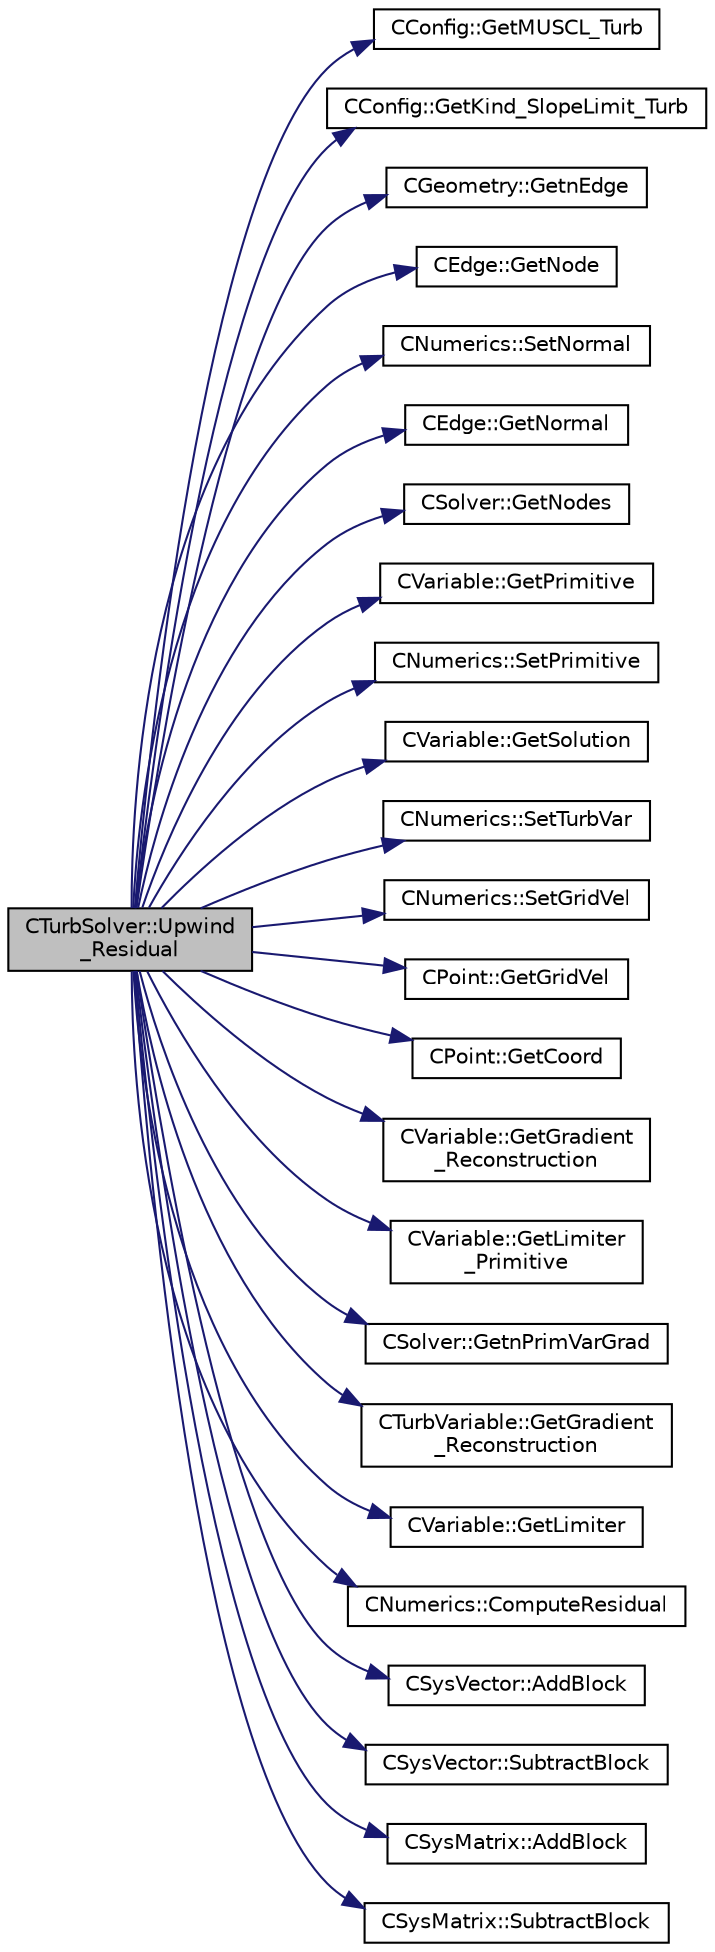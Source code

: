digraph "CTurbSolver::Upwind_Residual"
{
  edge [fontname="Helvetica",fontsize="10",labelfontname="Helvetica",labelfontsize="10"];
  node [fontname="Helvetica",fontsize="10",shape=record];
  rankdir="LR";
  Node370 [label="CTurbSolver::Upwind\l_Residual",height=0.2,width=0.4,color="black", fillcolor="grey75", style="filled", fontcolor="black"];
  Node370 -> Node371 [color="midnightblue",fontsize="10",style="solid",fontname="Helvetica"];
  Node371 [label="CConfig::GetMUSCL_Turb",height=0.2,width=0.4,color="black", fillcolor="white", style="filled",URL="$class_c_config.html#a5ae4532739df40f6990d3a47bf0354b1",tooltip="Get if the upwind scheme used MUSCL or not. "];
  Node370 -> Node372 [color="midnightblue",fontsize="10",style="solid",fontname="Helvetica"];
  Node372 [label="CConfig::GetKind_SlopeLimit_Turb",height=0.2,width=0.4,color="black", fillcolor="white", style="filled",URL="$class_c_config.html#adb6cca30109a0f88831a803bc1f7415b",tooltip="Get the method for limiting the spatial gradients. "];
  Node370 -> Node373 [color="midnightblue",fontsize="10",style="solid",fontname="Helvetica"];
  Node373 [label="CGeometry::GetnEdge",height=0.2,width=0.4,color="black", fillcolor="white", style="filled",URL="$class_c_geometry.html#a7d6e1e1d1e46da8f55ecbe1a9380530a",tooltip="Get number of edges. "];
  Node370 -> Node374 [color="midnightblue",fontsize="10",style="solid",fontname="Helvetica"];
  Node374 [label="CEdge::GetNode",height=0.2,width=0.4,color="black", fillcolor="white", style="filled",URL="$class_c_edge.html#aee33b61d646e3fe59a4e23284ab1bf33",tooltip="Get the nodes of the edge. "];
  Node370 -> Node375 [color="midnightblue",fontsize="10",style="solid",fontname="Helvetica"];
  Node375 [label="CNumerics::SetNormal",height=0.2,width=0.4,color="black", fillcolor="white", style="filled",URL="$class_c_numerics.html#a41903d97957f351cd9ee63ca404985b1",tooltip="Set the value of the normal vector to the face between two points. "];
  Node370 -> Node376 [color="midnightblue",fontsize="10",style="solid",fontname="Helvetica"];
  Node376 [label="CEdge::GetNormal",height=0.2,width=0.4,color="black", fillcolor="white", style="filled",URL="$class_c_edge.html#ada210a6f0643f444e7e491fc4ed9e662",tooltip="Copy the the normal vector of a face. "];
  Node370 -> Node377 [color="midnightblue",fontsize="10",style="solid",fontname="Helvetica"];
  Node377 [label="CSolver::GetNodes",height=0.2,width=0.4,color="black", fillcolor="white", style="filled",URL="$class_c_solver.html#af3198e52a2ea377bb765647b5e697197",tooltip="Allow outside access to the nodes of the solver, containing conservatives, primitives, etc. "];
  Node370 -> Node378 [color="midnightblue",fontsize="10",style="solid",fontname="Helvetica"];
  Node378 [label="CVariable::GetPrimitive",height=0.2,width=0.4,color="black", fillcolor="white", style="filled",URL="$class_c_variable.html#abe38982ec51efc8391ef27fc434f37ad",tooltip="A virtual member. "];
  Node370 -> Node379 [color="midnightblue",fontsize="10",style="solid",fontname="Helvetica"];
  Node379 [label="CNumerics::SetPrimitive",height=0.2,width=0.4,color="black", fillcolor="white", style="filled",URL="$class_c_numerics.html#af72b17d397adf09beed2e99e2daf895c",tooltip="Set the value of the primitive variables. "];
  Node370 -> Node380 [color="midnightblue",fontsize="10",style="solid",fontname="Helvetica"];
  Node380 [label="CVariable::GetSolution",height=0.2,width=0.4,color="black", fillcolor="white", style="filled",URL="$class_c_variable.html#a261483e39c23c1de7cb9aea7e917c121",tooltip="Get the solution. "];
  Node370 -> Node381 [color="midnightblue",fontsize="10",style="solid",fontname="Helvetica"];
  Node381 [label="CNumerics::SetTurbVar",height=0.2,width=0.4,color="black", fillcolor="white", style="filled",URL="$class_c_numerics.html#a694708b330c1e25e59f3b3ee8be64fbb",tooltip="Set the value of the turbulent variable. "];
  Node370 -> Node382 [color="midnightblue",fontsize="10",style="solid",fontname="Helvetica"];
  Node382 [label="CNumerics::SetGridVel",height=0.2,width=0.4,color="black", fillcolor="white", style="filled",URL="$class_c_numerics.html#ae15b9e4ad2008444365109c434e24207",tooltip="Set the velocity of the computational grid. "];
  Node370 -> Node383 [color="midnightblue",fontsize="10",style="solid",fontname="Helvetica"];
  Node383 [label="CPoint::GetGridVel",height=0.2,width=0.4,color="black", fillcolor="white", style="filled",URL="$class_c_point.html#a62ec636f4a05ac578b582a053e8553f9",tooltip="Get the value of the grid velocity at the point. "];
  Node370 -> Node384 [color="midnightblue",fontsize="10",style="solid",fontname="Helvetica"];
  Node384 [label="CPoint::GetCoord",height=0.2,width=0.4,color="black", fillcolor="white", style="filled",URL="$class_c_point.html#a95fe081d22e96e190cb3edcbf0d6525f",tooltip="Get the coordinates dor the control volume. "];
  Node370 -> Node385 [color="midnightblue",fontsize="10",style="solid",fontname="Helvetica"];
  Node385 [label="CVariable::GetGradient\l_Reconstruction",height=0.2,width=0.4,color="black", fillcolor="white", style="filled",URL="$class_c_variable.html#a977f02338e95faf16da03dceb858d21b",tooltip="Get the value of the primitive gradient for MUSCL reconstruction. "];
  Node370 -> Node386 [color="midnightblue",fontsize="10",style="solid",fontname="Helvetica"];
  Node386 [label="CVariable::GetLimiter\l_Primitive",height=0.2,width=0.4,color="black", fillcolor="white", style="filled",URL="$class_c_variable.html#a16ceb9b6d42113b37bb6f19652b22ed4",tooltip="A virtual member. "];
  Node370 -> Node387 [color="midnightblue",fontsize="10",style="solid",fontname="Helvetica"];
  Node387 [label="CSolver::GetnPrimVarGrad",height=0.2,width=0.4,color="black", fillcolor="white", style="filled",URL="$class_c_solver.html#a81ef651a55bb5ebec69795be4d26dcac",tooltip="Get the number of variables of the problem. "];
  Node370 -> Node388 [color="midnightblue",fontsize="10",style="solid",fontname="Helvetica"];
  Node388 [label="CTurbVariable::GetGradient\l_Reconstruction",height=0.2,width=0.4,color="black", fillcolor="white", style="filled",URL="$class_c_turb_variable.html#a798d8fb043892b0de965cdaed56f2b6e",tooltip="Get the value of the reconstruction variables gradient at a node. "];
  Node370 -> Node389 [color="midnightblue",fontsize="10",style="solid",fontname="Helvetica"];
  Node389 [label="CVariable::GetLimiter",height=0.2,width=0.4,color="black", fillcolor="white", style="filled",URL="$class_c_variable.html#a9575966f5c250fca5f6c6ff4f2dd7558",tooltip="Get the value of the slope limiter. "];
  Node370 -> Node390 [color="midnightblue",fontsize="10",style="solid",fontname="Helvetica"];
  Node390 [label="CNumerics::ComputeResidual",height=0.2,width=0.4,color="black", fillcolor="white", style="filled",URL="$class_c_numerics.html#abe734316e0047f463f059fd77a281958",tooltip="Compute the numerical residual. "];
  Node370 -> Node391 [color="midnightblue",fontsize="10",style="solid",fontname="Helvetica"];
  Node391 [label="CSysVector::AddBlock",height=0.2,width=0.4,color="black", fillcolor="white", style="filled",URL="$class_c_sys_vector.html#acd4c36df2ea0b7ad473944cff9bf5d72",tooltip="Add val_residual to the residual. "];
  Node370 -> Node392 [color="midnightblue",fontsize="10",style="solid",fontname="Helvetica"];
  Node392 [label="CSysVector::SubtractBlock",height=0.2,width=0.4,color="black", fillcolor="white", style="filled",URL="$class_c_sys_vector.html#a732b302ca148d38b442bfe7e096a81be",tooltip="Subtract val_residual to the residual. "];
  Node370 -> Node393 [color="midnightblue",fontsize="10",style="solid",fontname="Helvetica"];
  Node393 [label="CSysMatrix::AddBlock",height=0.2,width=0.4,color="black", fillcolor="white", style="filled",URL="$class_c_sys_matrix.html#a85def3109e5aa5307268ca830a8f6522",tooltip="Adds the specified block to the sparse matrix. "];
  Node370 -> Node394 [color="midnightblue",fontsize="10",style="solid",fontname="Helvetica"];
  Node394 [label="CSysMatrix::SubtractBlock",height=0.2,width=0.4,color="black", fillcolor="white", style="filled",URL="$class_c_sys_matrix.html#af913d33707e948c30fff5a62773ef5c6",tooltip="Subtracts the specified block to the sparse matrix. "];
}
